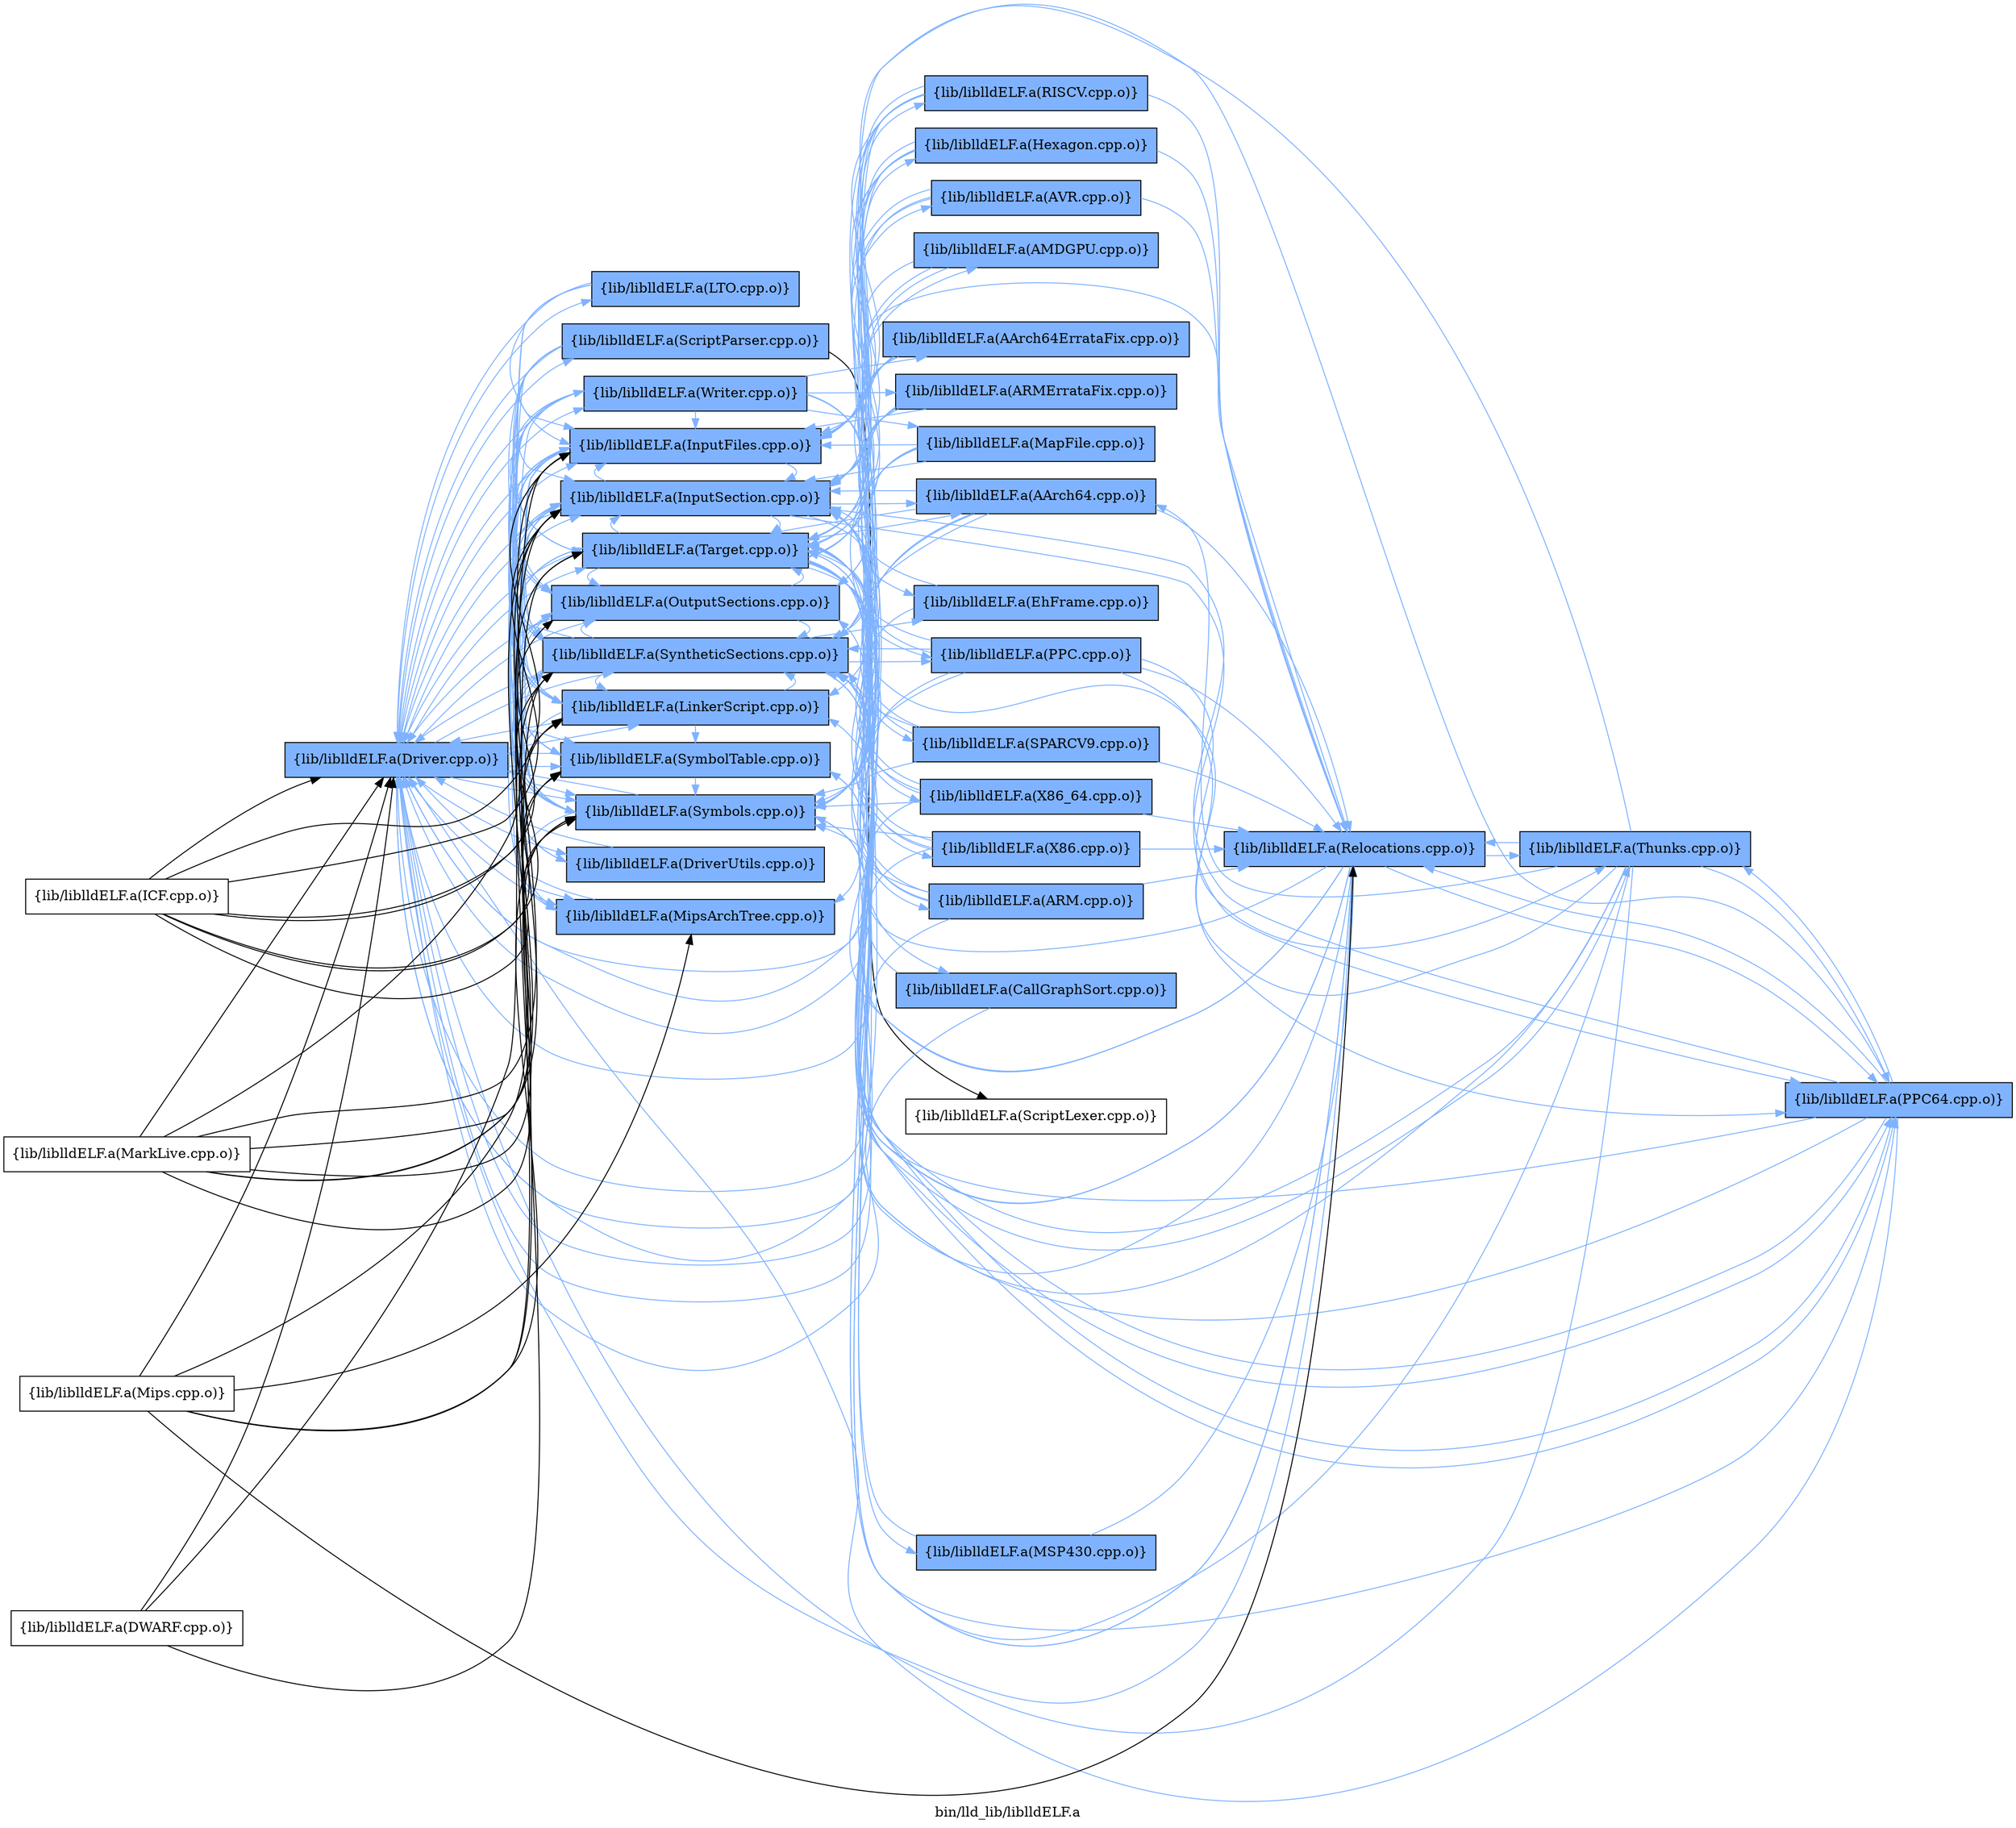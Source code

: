 digraph "bin/lld_lib/liblldELF.a" {
	label="bin/lld_lib/liblldELF.a";
	rankdir=LR;
	{ rank=same; Node0x559e3ee05df8;  }
	{ rank=same; Node0x559e3ee049a8; Node0x559e3edf04f8; Node0x559e3edeffa8; Node0x559e3ee08508; Node0x559e3ee08aa8; Node0x559e3ee05a88; Node0x559e3ee054e8; Node0x559e3ee062a8; Node0x559e3ee06d48; Node0x559e3ee02c48; Node0x559e3ee033c8; Node0x559e3ee04a98; Node0x559e3ee11888;  }

	Node0x559e3ee05df8 [shape=record,shape=box,group=1,style=filled,fillcolor="0.600000 0.5 1",label="{lib/liblldELF.a(Driver.cpp.o)}"];
	Node0x559e3ee05df8 -> Node0x559e3ee049a8[color="0.600000 0.5 1"];
	Node0x559e3ee05df8 -> Node0x559e3edf04f8[color="0.600000 0.5 1"];
	Node0x559e3ee05df8 -> Node0x559e3edeffa8[color="0.600000 0.5 1"];
	Node0x559e3ee05df8 -> Node0x559e3ee08508[color="0.600000 0.5 1"];
	Node0x559e3ee05df8 -> Node0x559e3ee08aa8[color="0.600000 0.5 1"];
	Node0x559e3ee05df8 -> Node0x559e3ee05a88[color="0.600000 0.5 1"];
	Node0x559e3ee05df8 -> Node0x559e3ee054e8[color="0.600000 0.5 1"];
	Node0x559e3ee05df8 -> Node0x559e3ee062a8[color="0.600000 0.5 1"];
	Node0x559e3ee05df8 -> Node0x559e3ee06d48[color="0.600000 0.5 1"];
	Node0x559e3ee05df8 -> Node0x559e3ee02c48[color="0.600000 0.5 1"];
	Node0x559e3ee05df8 -> Node0x559e3ee033c8[color="0.600000 0.5 1"];
	Node0x559e3ee05df8 -> Node0x559e3ee04a98[color="0.600000 0.5 1"];
	Node0x559e3ee05df8 -> Node0x559e3ee11888[color="0.600000 0.5 1"];
	Node0x559e3ee049a8 [shape=record,shape=box,group=1,style=filled,fillcolor="0.600000 0.5 1",label="{lib/liblldELF.a(MipsArchTree.cpp.o)}"];
	Node0x559e3ee049a8 -> Node0x559e3ee05df8[color="0.600000 0.5 1"];
	Node0x559e3ee049a8 -> Node0x559e3edeffa8[color="0.600000 0.5 1"];
	Node0x559e3edf04f8 [shape=record,shape=box,group=1,style=filled,fillcolor="0.600000 0.5 1",label="{lib/liblldELF.a(DriverUtils.cpp.o)}"];
	Node0x559e3edf04f8 -> Node0x559e3ee05df8[color="0.600000 0.5 1"];
	Node0x559e3edeffa8 [shape=record,shape=box,group=1,style=filled,fillcolor="0.600000 0.5 1",label="{lib/liblldELF.a(InputFiles.cpp.o)}"];
	Node0x559e3edeffa8 -> Node0x559e3ee05df8[color="0.600000 0.5 1"];
	Node0x559e3edeffa8 -> Node0x559e3ee049a8[color="0.600000 0.5 1"];
	Node0x559e3edeffa8 -> Node0x559e3edf04f8[color="0.600000 0.5 1"];
	Node0x559e3edeffa8 -> Node0x559e3ee08508[color="0.600000 0.5 1"];
	Node0x559e3edeffa8 -> Node0x559e3ee06d48[color="0.600000 0.5 1"];
	Node0x559e3edeffa8 -> Node0x559e3ee02c48[color="0.600000 0.5 1"];
	Node0x559e3edeffa8 -> Node0x559e3ee033c8[color="0.600000 0.5 1"];
	Node0x559e3ee08508 [shape=record,shape=box,group=1,style=filled,fillcolor="0.600000 0.5 1",label="{lib/liblldELF.a(InputSection.cpp.o)}"];
	Node0x559e3ee08508 -> Node0x559e3ee05df8[color="0.600000 0.5 1"];
	Node0x559e3ee08508 -> Node0x559e3edeffa8[color="0.600000 0.5 1"];
	Node0x559e3ee08508 -> Node0x559e3ee07888[color="0.600000 0.5 1"];
	Node0x559e3ee08508 -> Node0x559e3ee09408[color="0.600000 0.5 1"];
	Node0x559e3ee08508 -> Node0x559e3ee09b38[color="0.600000 0.5 1"];
	Node0x559e3ee08508 -> Node0x559e3ee054e8[color="0.600000 0.5 1"];
	Node0x559e3ee08508 -> Node0x559e3ee06d48[color="0.600000 0.5 1"];
	Node0x559e3ee08508 -> Node0x559e3ee02c48[color="0.600000 0.5 1"];
	Node0x559e3ee08508 -> Node0x559e3ee033c8[color="0.600000 0.5 1"];
	Node0x559e3ee08508 -> Node0x559e3ee04a98[color="0.600000 0.5 1"];
	Node0x559e3ee08aa8 [shape=record,shape=box,group=1,style=filled,fillcolor="0.600000 0.5 1",label="{lib/liblldELF.a(LTO.cpp.o)}"];
	Node0x559e3ee08aa8 -> Node0x559e3ee05df8[color="0.600000 0.5 1"];
	Node0x559e3ee08aa8 -> Node0x559e3edeffa8[color="0.600000 0.5 1"];
	Node0x559e3ee08aa8 -> Node0x559e3ee06d48[color="0.600000 0.5 1"];
	Node0x559e3ee08aa8 -> Node0x559e3ee02c48[color="0.600000 0.5 1"];
	Node0x559e3ee05a88 [shape=record,shape=box,group=1,style=filled,fillcolor="0.600000 0.5 1",label="{lib/liblldELF.a(LinkerScript.cpp.o)}"];
	Node0x559e3ee05a88 -> Node0x559e3ee05df8[color="0.600000 0.5 1"];
	Node0x559e3ee05a88 -> Node0x559e3edeffa8[color="0.600000 0.5 1"];
	Node0x559e3ee05a88 -> Node0x559e3ee08508[color="0.600000 0.5 1"];
	Node0x559e3ee05a88 -> Node0x559e3ee054e8[color="0.600000 0.5 1"];
	Node0x559e3ee05a88 -> Node0x559e3ee06d48[color="0.600000 0.5 1"];
	Node0x559e3ee05a88 -> Node0x559e3ee02c48[color="0.600000 0.5 1"];
	Node0x559e3ee05a88 -> Node0x559e3ee033c8[color="0.600000 0.5 1"];
	Node0x559e3ee05a88 -> Node0x559e3ee04a98[color="0.600000 0.5 1"];
	Node0x559e3ee05a88 -> Node0x559e3ee11888[color="0.600000 0.5 1"];
	Node0x559e3ee054e8 [shape=record,shape=box,group=1,style=filled,fillcolor="0.600000 0.5 1",label="{lib/liblldELF.a(OutputSections.cpp.o)}"];
	Node0x559e3ee054e8 -> Node0x559e3ee05df8[color="0.600000 0.5 1"];
	Node0x559e3ee054e8 -> Node0x559e3ee08508[color="0.600000 0.5 1"];
	Node0x559e3ee054e8 -> Node0x559e3ee05a88[color="0.600000 0.5 1"];
	Node0x559e3ee054e8 -> Node0x559e3ee033c8[color="0.600000 0.5 1"];
	Node0x559e3ee054e8 -> Node0x559e3ee04a98[color="0.600000 0.5 1"];
	Node0x559e3ee062a8 [shape=record,shape=box,group=1,style=filled,fillcolor="0.600000 0.5 1",label="{lib/liblldELF.a(ScriptParser.cpp.o)}"];
	Node0x559e3ee062a8 -> Node0x559e3ee05df8[color="0.600000 0.5 1"];
	Node0x559e3ee062a8 -> Node0x559e3edf04f8[color="0.600000 0.5 1"];
	Node0x559e3ee062a8 -> Node0x559e3edeffa8[color="0.600000 0.5 1"];
	Node0x559e3ee062a8 -> Node0x559e3ee05a88[color="0.600000 0.5 1"];
	Node0x559e3ee062a8 -> Node0x559e3ee054e8[color="0.600000 0.5 1"];
	Node0x559e3ee062a8 -> Node0x559e3ee06f78;
	Node0x559e3ee062a8 -> Node0x559e3ee06d48[color="0.600000 0.5 1"];
	Node0x559e3ee062a8 -> Node0x559e3ee04a98[color="0.600000 0.5 1"];
	Node0x559e3ee06d48 [shape=record,shape=box,group=1,style=filled,fillcolor="0.600000 0.5 1",label="{lib/liblldELF.a(SymbolTable.cpp.o)}"];
	Node0x559e3ee06d48 -> Node0x559e3ee05df8[color="0.600000 0.5 1"];
	Node0x559e3ee06d48 -> Node0x559e3ee02c48[color="0.600000 0.5 1"];
	Node0x559e3ee02c48 [shape=record,shape=box,group=1,style=filled,fillcolor="0.600000 0.5 1",label="{lib/liblldELF.a(Symbols.cpp.o)}"];
	Node0x559e3ee02c48 -> Node0x559e3ee05df8[color="0.600000 0.5 1"];
	Node0x559e3ee02c48 -> Node0x559e3ee049a8[color="0.600000 0.5 1"];
	Node0x559e3ee02c48 -> Node0x559e3edeffa8[color="0.600000 0.5 1"];
	Node0x559e3ee02c48 -> Node0x559e3ee08508[color="0.600000 0.5 1"];
	Node0x559e3ee02c48 -> Node0x559e3ee054e8[color="0.600000 0.5 1"];
	Node0x559e3ee02c48 -> Node0x559e3ee033c8[color="0.600000 0.5 1"];
	Node0x559e3ee02c48 -> Node0x559e3ee04a98[color="0.600000 0.5 1"];
	Node0x559e3ee033c8 [shape=record,shape=box,group=1,style=filled,fillcolor="0.600000 0.5 1",label="{lib/liblldELF.a(SyntheticSections.cpp.o)}"];
	Node0x559e3ee033c8 -> Node0x559e3ee05df8[color="0.600000 0.5 1"];
	Node0x559e3ee033c8 -> Node0x559e3ee049a8[color="0.600000 0.5 1"];
	Node0x559e3ee033c8 -> Node0x559e3edeffa8[color="0.600000 0.5 1"];
	Node0x559e3ee033c8 -> Node0x559e3ee08508[color="0.600000 0.5 1"];
	Node0x559e3ee033c8 -> Node0x559e3ee09408[color="0.600000 0.5 1"];
	Node0x559e3ee033c8 -> Node0x559e3ee09b38[color="0.600000 0.5 1"];
	Node0x559e3ee033c8 -> Node0x559e3ee05a88[color="0.600000 0.5 1"];
	Node0x559e3ee033c8 -> Node0x559e3ee054e8[color="0.600000 0.5 1"];
	Node0x559e3ee033c8 -> Node0x559e3ee06d48[color="0.600000 0.5 1"];
	Node0x559e3ee033c8 -> Node0x559e3ee02c48[color="0.600000 0.5 1"];
	Node0x559e3ee033c8 -> Node0x559e3ee03058[color="0.600000 0.5 1"];
	Node0x559e3ee033c8 -> Node0x559e3ee04a98[color="0.600000 0.5 1"];
	Node0x559e3ee033c8 -> Node0x559e3ee118d8[color="0.600000 0.5 1"];
	Node0x559e3ee04a98 [shape=record,shape=box,group=1,style=filled,fillcolor="0.600000 0.5 1",label="{lib/liblldELF.a(Target.cpp.o)}"];
	Node0x559e3ee04a98 -> Node0x559e3ee05df8[color="0.600000 0.5 1"];
	Node0x559e3ee04a98 -> Node0x559e3ee08508[color="0.600000 0.5 1"];
	Node0x559e3ee04a98 -> Node0x559e3ee07888[color="0.600000 0.5 1"];
	Node0x559e3ee04a98 -> Node0x559e3ee09408[color="0.600000 0.5 1"];
	Node0x559e3ee04a98 -> Node0x559e3ee054e8[color="0.600000 0.5 1"];
	Node0x559e3ee04a98 -> Node0x559e3ee03058[color="0.600000 0.5 1"];
	Node0x559e3ee04a98 -> Node0x559e3ee0a3f8[color="0.600000 0.5 1"];
	Node0x559e3ee04a98 -> Node0x559e3ee09c28[color="0.600000 0.5 1"];
	Node0x559e3ee04a98 -> Node0x559e3ee0a8a8[color="0.600000 0.5 1"];
	Node0x559e3ee04a98 -> Node0x559e3ee0b8e8[color="0.600000 0.5 1"];
	Node0x559e3ee04a98 -> Node0x559e3ee13c28[color="0.600000 0.5 1"];
	Node0x559e3ee04a98 -> Node0x559e3ee14da8[color="0.600000 0.5 1"];
	Node0x559e3ee04a98 -> Node0x559e3ee14a38[color="0.600000 0.5 1"];
	Node0x559e3ee04a98 -> Node0x559e3ee15118[color="0.600000 0.5 1"];
	Node0x559e3ee04a98 -> Node0x559e3ee16338[color="0.600000 0.5 1"];
	Node0x559e3ee11888 [shape=record,shape=box,group=1,style=filled,fillcolor="0.600000 0.5 1",label="{lib/liblldELF.a(Writer.cpp.o)}"];
	Node0x559e3ee11888 -> Node0x559e3ee05df8[color="0.600000 0.5 1"];
	Node0x559e3ee11888 -> Node0x559e3edeffa8[color="0.600000 0.5 1"];
	Node0x559e3ee11888 -> Node0x559e3ee08508[color="0.600000 0.5 1"];
	Node0x559e3ee11888 -> Node0x559e3ee09408[color="0.600000 0.5 1"];
	Node0x559e3ee11888 -> Node0x559e3ee05a88[color="0.600000 0.5 1"];
	Node0x559e3ee11888 -> Node0x559e3ee054e8[color="0.600000 0.5 1"];
	Node0x559e3ee11888 -> Node0x559e3ee06a28[color="0.600000 0.5 1"];
	Node0x559e3ee11888 -> Node0x559e3ee06d48[color="0.600000 0.5 1"];
	Node0x559e3ee11888 -> Node0x559e3ee02c48[color="0.600000 0.5 1"];
	Node0x559e3ee11888 -> Node0x559e3ee033c8[color="0.600000 0.5 1"];
	Node0x559e3ee11888 -> Node0x559e3ee04a98[color="0.600000 0.5 1"];
	Node0x559e3ee11888 -> Node0x559e3ee13188[color="0.600000 0.5 1"];
	Node0x559e3ee11888 -> Node0x559e3ee13908[color="0.600000 0.5 1"];
	Node0x559e3ee11888 -> Node0x559e3ee131d8[color="0.600000 0.5 1"];
	Node0x559e3ee11888 -> Node0x559e3edf74d8[color="0.600000 0.5 1"];
	Node0x559e3edf0728 [shape=record,shape=box,group=0,label="{lib/liblldELF.a(ICF.cpp.o)}"];
	Node0x559e3edf0728 -> Node0x559e3ee05df8;
	Node0x559e3edf0728 -> Node0x559e3edeffa8;
	Node0x559e3edf0728 -> Node0x559e3ee08508;
	Node0x559e3edf0728 -> Node0x559e3ee05a88;
	Node0x559e3edf0728 -> Node0x559e3ee054e8;
	Node0x559e3edf0728 -> Node0x559e3ee06d48;
	Node0x559e3edf0728 -> Node0x559e3ee02c48;
	Node0x559e3edf0728 -> Node0x559e3ee033c8;
	Node0x559e3edeefb8 [shape=record,shape=box,group=0,label="{lib/liblldELF.a(DWARF.cpp.o)}"];
	Node0x559e3edeefb8 -> Node0x559e3ee05df8;
	Node0x559e3edeefb8 -> Node0x559e3edeffa8;
	Node0x559e3edeefb8 -> Node0x559e3ee08508;
	Node0x559e3ee07888 [shape=record,shape=box,group=1,style=filled,fillcolor="0.600000 0.5 1",label="{lib/liblldELF.a(AArch64.cpp.o)}"];
	Node0x559e3ee07888 -> Node0x559e3ee05df8[color="0.600000 0.5 1"];
	Node0x559e3ee07888 -> Node0x559e3ee08508[color="0.600000 0.5 1"];
	Node0x559e3ee07888 -> Node0x559e3ee06a28[color="0.600000 0.5 1"];
	Node0x559e3ee07888 -> Node0x559e3ee02c48[color="0.600000 0.5 1"];
	Node0x559e3ee07888 -> Node0x559e3ee033c8[color="0.600000 0.5 1"];
	Node0x559e3ee07888 -> Node0x559e3ee04a98[color="0.600000 0.5 1"];
	Node0x559e3ee09408 [shape=record,shape=box,group=1,style=filled,fillcolor="0.600000 0.5 1",label="{lib/liblldELF.a(PPC64.cpp.o)}"];
	Node0x559e3ee09408 -> Node0x559e3ee05df8[color="0.600000 0.5 1"];
	Node0x559e3ee09408 -> Node0x559e3edeffa8[color="0.600000 0.5 1"];
	Node0x559e3ee09408 -> Node0x559e3ee08508[color="0.600000 0.5 1"];
	Node0x559e3ee09408 -> Node0x559e3ee06a28[color="0.600000 0.5 1"];
	Node0x559e3ee09408 -> Node0x559e3ee06d48[color="0.600000 0.5 1"];
	Node0x559e3ee09408 -> Node0x559e3ee02c48[color="0.600000 0.5 1"];
	Node0x559e3ee09408 -> Node0x559e3ee033c8[color="0.600000 0.5 1"];
	Node0x559e3ee09408 -> Node0x559e3ee04a98[color="0.600000 0.5 1"];
	Node0x559e3ee09408 -> Node0x559e3ee118d8[color="0.600000 0.5 1"];
	Node0x559e3ee09b38 [shape=record,shape=box,group=1,style=filled,fillcolor="0.600000 0.5 1",label="{lib/liblldELF.a(EhFrame.cpp.o)}"];
	Node0x559e3ee09b38 -> Node0x559e3ee05df8[color="0.600000 0.5 1"];
	Node0x559e3ee09b38 -> Node0x559e3ee08508[color="0.600000 0.5 1"];
	Node0x559e3ee06a28 [shape=record,shape=box,group=1,style=filled,fillcolor="0.600000 0.5 1",label="{lib/liblldELF.a(Relocations.cpp.o)}"];
	Node0x559e3ee06a28 -> Node0x559e3ee05df8[color="0.600000 0.5 1"];
	Node0x559e3ee06a28 -> Node0x559e3edeffa8[color="0.600000 0.5 1"];
	Node0x559e3ee06a28 -> Node0x559e3ee08508[color="0.600000 0.5 1"];
	Node0x559e3ee06a28 -> Node0x559e3ee09408[color="0.600000 0.5 1"];
	Node0x559e3ee06a28 -> Node0x559e3ee05a88[color="0.600000 0.5 1"];
	Node0x559e3ee06a28 -> Node0x559e3ee054e8[color="0.600000 0.5 1"];
	Node0x559e3ee06a28 -> Node0x559e3ee06d48[color="0.600000 0.5 1"];
	Node0x559e3ee06a28 -> Node0x559e3ee02c48[color="0.600000 0.5 1"];
	Node0x559e3ee06a28 -> Node0x559e3ee033c8[color="0.600000 0.5 1"];
	Node0x559e3ee06a28 -> Node0x559e3ee04a98[color="0.600000 0.5 1"];
	Node0x559e3ee06a28 -> Node0x559e3ee118d8[color="0.600000 0.5 1"];
	Node0x559e3ee118d8 [shape=record,shape=box,group=1,style=filled,fillcolor="0.600000 0.5 1",label="{lib/liblldELF.a(Thunks.cpp.o)}"];
	Node0x559e3ee118d8 -> Node0x559e3ee05df8[color="0.600000 0.5 1"];
	Node0x559e3ee118d8 -> Node0x559e3ee049a8[color="0.600000 0.5 1"];
	Node0x559e3ee118d8 -> Node0x559e3ee08508[color="0.600000 0.5 1"];
	Node0x559e3ee118d8 -> Node0x559e3ee07888[color="0.600000 0.5 1"];
	Node0x559e3ee118d8 -> Node0x559e3ee09408[color="0.600000 0.5 1"];
	Node0x559e3ee118d8 -> Node0x559e3ee06a28[color="0.600000 0.5 1"];
	Node0x559e3ee118d8 -> Node0x559e3ee02c48[color="0.600000 0.5 1"];
	Node0x559e3ee118d8 -> Node0x559e3ee033c8[color="0.600000 0.5 1"];
	Node0x559e3ee118d8 -> Node0x559e3ee04a98[color="0.600000 0.5 1"];
	Node0x559e3ee05c68 [shape=record,shape=box,group=0,label="{lib/liblldELF.a(MarkLive.cpp.o)}"];
	Node0x559e3ee05c68 -> Node0x559e3ee05df8;
	Node0x559e3ee05c68 -> Node0x559e3edeffa8;
	Node0x559e3ee05c68 -> Node0x559e3ee08508;
	Node0x559e3ee05c68 -> Node0x559e3ee05a88;
	Node0x559e3ee05c68 -> Node0x559e3ee06d48;
	Node0x559e3ee05c68 -> Node0x559e3ee02c48;
	Node0x559e3ee05c68 -> Node0x559e3ee033c8;
	Node0x559e3ee05c68 -> Node0x559e3ee04a98;
	Node0x559e3ee06f78 [shape=record,shape=box,group=0,label="{lib/liblldELF.a(ScriptLexer.cpp.o)}"];
	Node0x559e3ee03058 [shape=record,shape=box,group=1,style=filled,fillcolor="0.600000 0.5 1",label="{lib/liblldELF.a(PPC.cpp.o)}"];
	Node0x559e3ee03058 -> Node0x559e3ee05df8[color="0.600000 0.5 1"];
	Node0x559e3ee03058 -> Node0x559e3ee08508[color="0.600000 0.5 1"];
	Node0x559e3ee03058 -> Node0x559e3ee09408[color="0.600000 0.5 1"];
	Node0x559e3ee03058 -> Node0x559e3ee06a28[color="0.600000 0.5 1"];
	Node0x559e3ee03058 -> Node0x559e3ee02c48[color="0.600000 0.5 1"];
	Node0x559e3ee03058 -> Node0x559e3ee033c8[color="0.600000 0.5 1"];
	Node0x559e3ee03058 -> Node0x559e3ee04a98[color="0.600000 0.5 1"];
	Node0x559e3ee03058 -> Node0x559e3ee118d8[color="0.600000 0.5 1"];
	Node0x559e3ee03878 [shape=record,shape=box,group=0,label="{lib/liblldELF.a(Mips.cpp.o)}"];
	Node0x559e3ee03878 -> Node0x559e3ee05df8;
	Node0x559e3ee03878 -> Node0x559e3ee049a8;
	Node0x559e3ee03878 -> Node0x559e3ee08508;
	Node0x559e3ee03878 -> Node0x559e3ee06a28;
	Node0x559e3ee03878 -> Node0x559e3ee02c48;
	Node0x559e3ee03878 -> Node0x559e3ee033c8;
	Node0x559e3ee03878 -> Node0x559e3ee04a98;
	Node0x559e3ee0a3f8 [shape=record,shape=box,group=1,style=filled,fillcolor="0.600000 0.5 1",label="{lib/liblldELF.a(RISCV.cpp.o)}"];
	Node0x559e3ee0a3f8 -> Node0x559e3ee05df8[color="0.600000 0.5 1"];
	Node0x559e3ee0a3f8 -> Node0x559e3edeffa8[color="0.600000 0.5 1"];
	Node0x559e3ee0a3f8 -> Node0x559e3ee08508[color="0.600000 0.5 1"];
	Node0x559e3ee0a3f8 -> Node0x559e3ee06a28[color="0.600000 0.5 1"];
	Node0x559e3ee0a3f8 -> Node0x559e3ee02c48[color="0.600000 0.5 1"];
	Node0x559e3ee0a3f8 -> Node0x559e3ee033c8[color="0.600000 0.5 1"];
	Node0x559e3ee0a3f8 -> Node0x559e3ee04a98[color="0.600000 0.5 1"];
	Node0x559e3ee09c28 [shape=record,shape=box,group=1,style=filled,fillcolor="0.600000 0.5 1",label="{lib/liblldELF.a(Hexagon.cpp.o)}"];
	Node0x559e3ee09c28 -> Node0x559e3ee05df8[color="0.600000 0.5 1"];
	Node0x559e3ee09c28 -> Node0x559e3edeffa8[color="0.600000 0.5 1"];
	Node0x559e3ee09c28 -> Node0x559e3ee08508[color="0.600000 0.5 1"];
	Node0x559e3ee09c28 -> Node0x559e3ee06a28[color="0.600000 0.5 1"];
	Node0x559e3ee09c28 -> Node0x559e3ee02c48[color="0.600000 0.5 1"];
	Node0x559e3ee09c28 -> Node0x559e3ee033c8[color="0.600000 0.5 1"];
	Node0x559e3ee09c28 -> Node0x559e3ee04a98[color="0.600000 0.5 1"];
	Node0x559e3ee0a8a8 [shape=record,shape=box,group=1,style=filled,fillcolor="0.600000 0.5 1",label="{lib/liblldELF.a(SPARCV9.cpp.o)}"];
	Node0x559e3ee0a8a8 -> Node0x559e3ee08508[color="0.600000 0.5 1"];
	Node0x559e3ee0a8a8 -> Node0x559e3ee06a28[color="0.600000 0.5 1"];
	Node0x559e3ee0a8a8 -> Node0x559e3ee02c48[color="0.600000 0.5 1"];
	Node0x559e3ee0a8a8 -> Node0x559e3ee033c8[color="0.600000 0.5 1"];
	Node0x559e3ee0a8a8 -> Node0x559e3ee04a98[color="0.600000 0.5 1"];
	Node0x559e3ee0b8e8 [shape=record,shape=box,group=1,style=filled,fillcolor="0.600000 0.5 1",label="{lib/liblldELF.a(X86_64.cpp.o)}"];
	Node0x559e3ee0b8e8 -> Node0x559e3ee05df8[color="0.600000 0.5 1"];
	Node0x559e3ee0b8e8 -> Node0x559e3ee08508[color="0.600000 0.5 1"];
	Node0x559e3ee0b8e8 -> Node0x559e3ee06a28[color="0.600000 0.5 1"];
	Node0x559e3ee0b8e8 -> Node0x559e3ee02c48[color="0.600000 0.5 1"];
	Node0x559e3ee0b8e8 -> Node0x559e3ee033c8[color="0.600000 0.5 1"];
	Node0x559e3ee0b8e8 -> Node0x559e3ee04a98[color="0.600000 0.5 1"];
	Node0x559e3ee13c28 [shape=record,shape=box,group=1,style=filled,fillcolor="0.600000 0.5 1",label="{lib/liblldELF.a(X86.cpp.o)}"];
	Node0x559e3ee13c28 -> Node0x559e3ee05df8[color="0.600000 0.5 1"];
	Node0x559e3ee13c28 -> Node0x559e3ee08508[color="0.600000 0.5 1"];
	Node0x559e3ee13c28 -> Node0x559e3ee06a28[color="0.600000 0.5 1"];
	Node0x559e3ee13c28 -> Node0x559e3ee02c48[color="0.600000 0.5 1"];
	Node0x559e3ee13c28 -> Node0x559e3ee033c8[color="0.600000 0.5 1"];
	Node0x559e3ee13c28 -> Node0x559e3ee04a98[color="0.600000 0.5 1"];
	Node0x559e3ee14da8 [shape=record,shape=box,group=1,style=filled,fillcolor="0.600000 0.5 1",label="{lib/liblldELF.a(ARM.cpp.o)}"];
	Node0x559e3ee14da8 -> Node0x559e3ee05df8[color="0.600000 0.5 1"];
	Node0x559e3ee14da8 -> Node0x559e3ee08508[color="0.600000 0.5 1"];
	Node0x559e3ee14da8 -> Node0x559e3ee06a28[color="0.600000 0.5 1"];
	Node0x559e3ee14da8 -> Node0x559e3ee02c48[color="0.600000 0.5 1"];
	Node0x559e3ee14da8 -> Node0x559e3ee033c8[color="0.600000 0.5 1"];
	Node0x559e3ee14da8 -> Node0x559e3ee04a98[color="0.600000 0.5 1"];
	Node0x559e3ee14a38 [shape=record,shape=box,group=1,style=filled,fillcolor="0.600000 0.5 1",label="{lib/liblldELF.a(MSP430.cpp.o)}"];
	Node0x559e3ee14a38 -> Node0x559e3ee06a28[color="0.600000 0.5 1"];
	Node0x559e3ee14a38 -> Node0x559e3ee04a98[color="0.600000 0.5 1"];
	Node0x559e3ee15118 [shape=record,shape=box,group=1,style=filled,fillcolor="0.600000 0.5 1",label="{lib/liblldELF.a(AVR.cpp.o)}"];
	Node0x559e3ee15118 -> Node0x559e3edeffa8[color="0.600000 0.5 1"];
	Node0x559e3ee15118 -> Node0x559e3ee06a28[color="0.600000 0.5 1"];
	Node0x559e3ee15118 -> Node0x559e3ee02c48[color="0.600000 0.5 1"];
	Node0x559e3ee15118 -> Node0x559e3ee04a98[color="0.600000 0.5 1"];
	Node0x559e3ee16338 [shape=record,shape=box,group=1,style=filled,fillcolor="0.600000 0.5 1",label="{lib/liblldELF.a(AMDGPU.cpp.o)}"];
	Node0x559e3ee16338 -> Node0x559e3edeffa8[color="0.600000 0.5 1"];
	Node0x559e3ee16338 -> Node0x559e3ee02c48[color="0.600000 0.5 1"];
	Node0x559e3ee16338 -> Node0x559e3ee04a98[color="0.600000 0.5 1"];
	Node0x559e3ee13188 [shape=record,shape=box,group=1,style=filled,fillcolor="0.600000 0.5 1",label="{lib/liblldELF.a(CallGraphSort.cpp.o)}"];
	Node0x559e3ee13188 -> Node0x559e3ee05df8[color="0.600000 0.5 1"];
	Node0x559e3ee13188 -> Node0x559e3ee08508[color="0.600000 0.5 1"];
	Node0x559e3ee13908 [shape=record,shape=box,group=1,style=filled,fillcolor="0.600000 0.5 1",label="{lib/liblldELF.a(AArch64ErrataFix.cpp.o)}"];
	Node0x559e3ee13908 -> Node0x559e3edeffa8[color="0.600000 0.5 1"];
	Node0x559e3ee13908 -> Node0x559e3ee08508[color="0.600000 0.5 1"];
	Node0x559e3ee13908 -> Node0x559e3ee054e8[color="0.600000 0.5 1"];
	Node0x559e3ee13908 -> Node0x559e3ee02c48[color="0.600000 0.5 1"];
	Node0x559e3ee13908 -> Node0x559e3ee033c8[color="0.600000 0.5 1"];
	Node0x559e3ee13908 -> Node0x559e3ee04a98[color="0.600000 0.5 1"];
	Node0x559e3ee131d8 [shape=record,shape=box,group=1,style=filled,fillcolor="0.600000 0.5 1",label="{lib/liblldELF.a(ARMErrataFix.cpp.o)}"];
	Node0x559e3ee131d8 -> Node0x559e3edeffa8[color="0.600000 0.5 1"];
	Node0x559e3ee131d8 -> Node0x559e3ee08508[color="0.600000 0.5 1"];
	Node0x559e3ee131d8 -> Node0x559e3ee054e8[color="0.600000 0.5 1"];
	Node0x559e3ee131d8 -> Node0x559e3ee02c48[color="0.600000 0.5 1"];
	Node0x559e3ee131d8 -> Node0x559e3ee033c8[color="0.600000 0.5 1"];
	Node0x559e3ee131d8 -> Node0x559e3ee04a98[color="0.600000 0.5 1"];
	Node0x559e3edf74d8 [shape=record,shape=box,group=1,style=filled,fillcolor="0.600000 0.5 1",label="{lib/liblldELF.a(MapFile.cpp.o)}"];
	Node0x559e3edf74d8 -> Node0x559e3ee05df8[color="0.600000 0.5 1"];
	Node0x559e3edf74d8 -> Node0x559e3edeffa8[color="0.600000 0.5 1"];
	Node0x559e3edf74d8 -> Node0x559e3ee08508[color="0.600000 0.5 1"];
	Node0x559e3edf74d8 -> Node0x559e3ee05a88[color="0.600000 0.5 1"];
	Node0x559e3edf74d8 -> Node0x559e3ee02c48[color="0.600000 0.5 1"];
}
